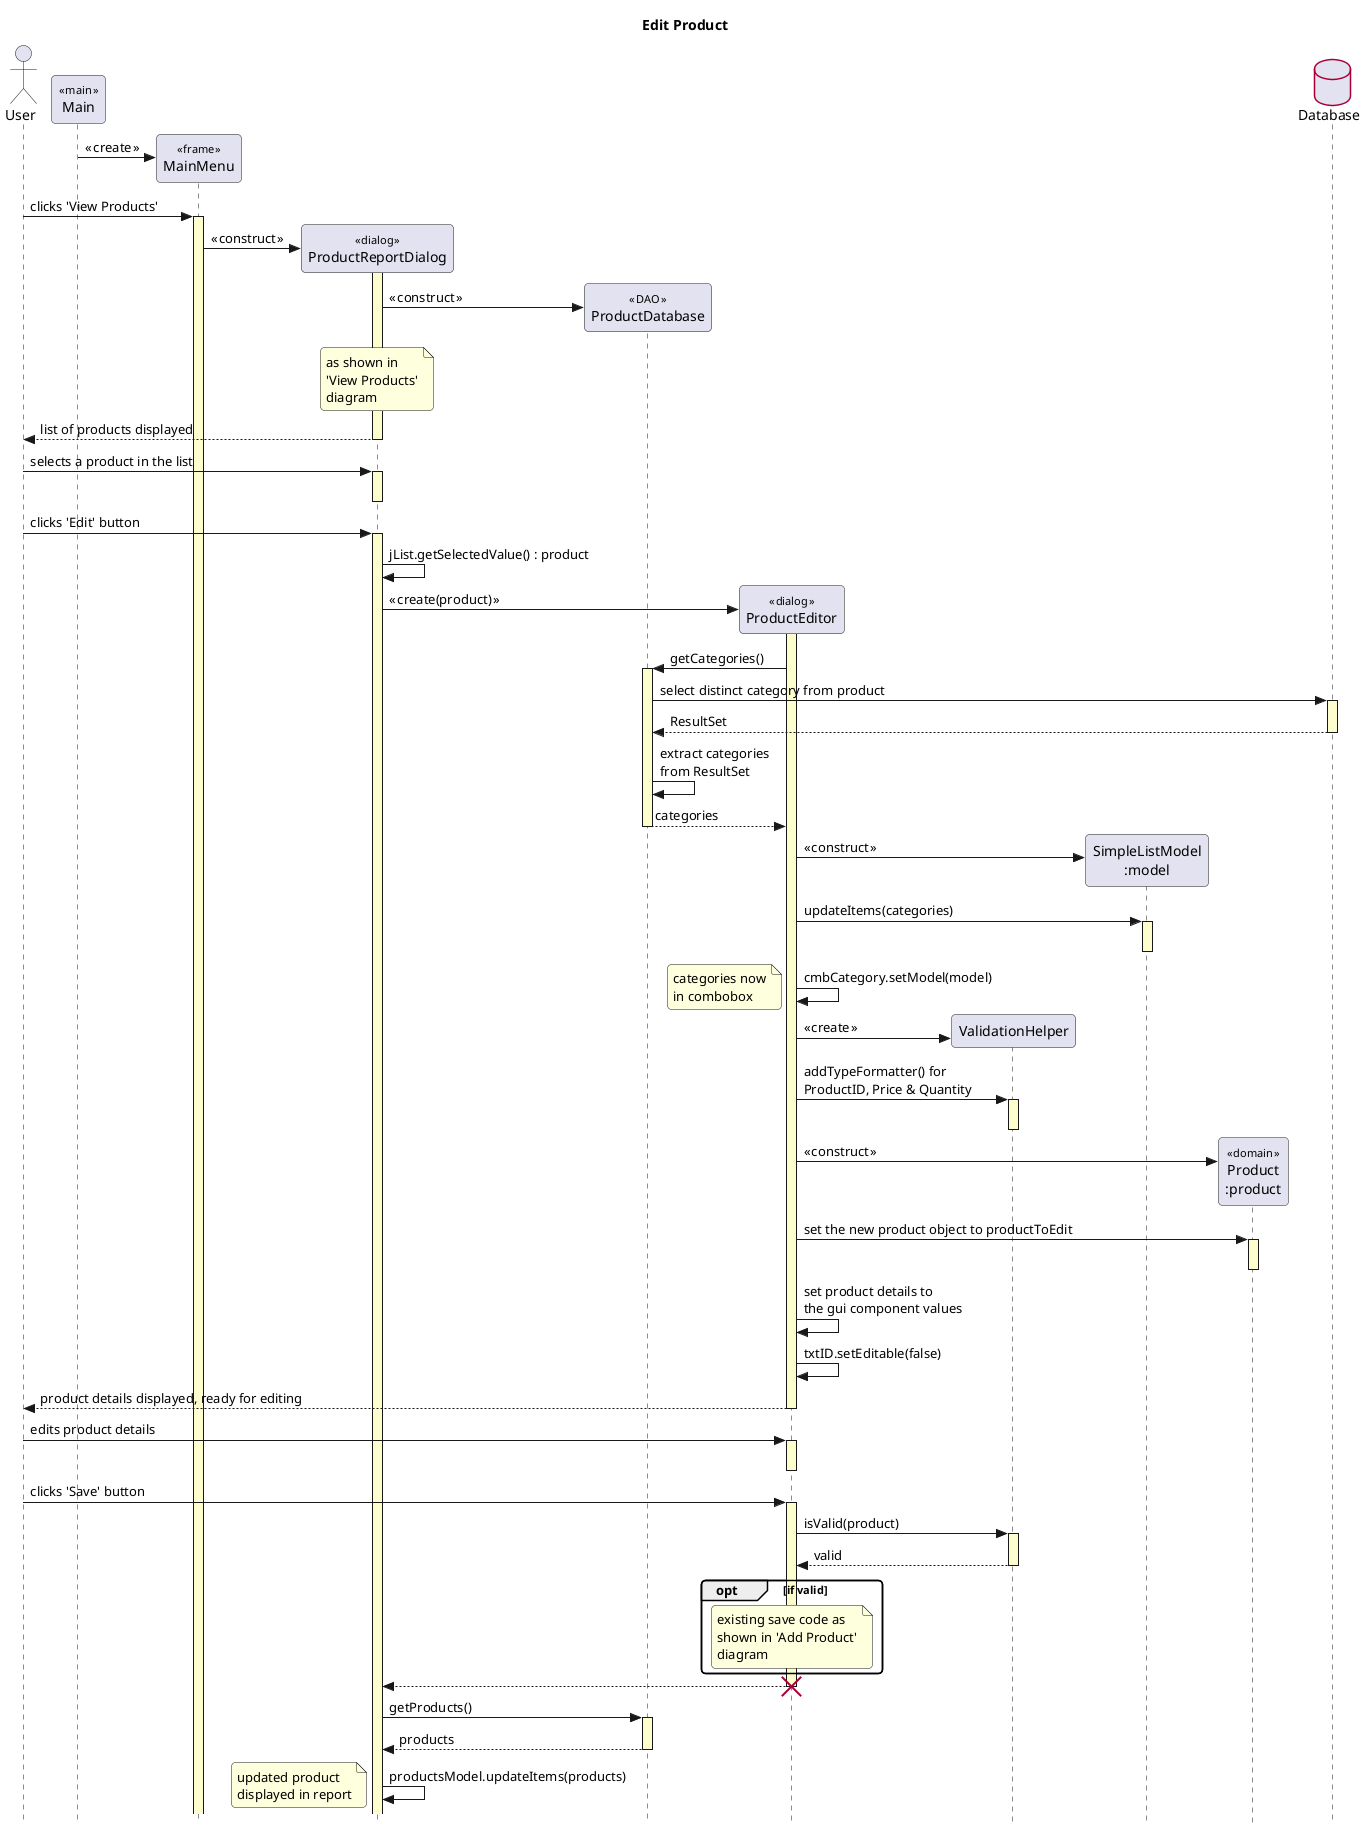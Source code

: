 @startuml

' style tweaks to make the diagram a little more readable
skinparam {
	Style strictuml
	RoundCorner 8

	Sequence {
		' make activations yellow too
		LifeLineBackgroundColor #FDFDCD

		' make stereotypes less ugly
		Stereotype {
			Font {
				Size 11
				Style plain
			}
		}
	}

	DatabaseBorderColor #A80036

}

title Edit Product

actor User as user
participant "Main" as main << main >>
participant "MainMenu" as menu << frame >>
participant "ProductReportDialog" as report << dialog >>
participant "ProductDatabase" as dao << DAO >>
participant "ProductEditor" as editor << dialog >>
participant "ValidationHelper" as validator
participant "SimpleListModel\n:model" as model
participant "Product\n:product" as product << domain >>
database "Database" as db

create menu
main -> menu : « create »

user -> menu : clicks 'View Products'
activate menu


create report
menu -> report++ : « construct »


create dao
report -> dao : « construct »


note over report: as shown in\n'View Products'\ndiagram
user <-- report : list of products displayed

deactivate report

user -> report++ : selects a product in the list
report--

user -> report : clicks 'Edit' button
activate report

report -> report : jList.getSelectedValue() : product

create editor
report -> editor++ : « create(product) »

'process to put categories in combo box
editor -> dao++ : getCategories()
dao -> db++ : select distinct category from product
return ResultSet
dao -> dao : extract categories\nfrom ResultSet
return categories

create model
editor -> model : « construct »

editor -> model++ : updateItems(categories)
model--
editor -> editor : cmbCategory.setModel(model)
note left : categories now\nin combobox


create validator
editor -> validator : « create »
editor -> validator++ :addTypeFormatter() for\nProductID, Price & Quantity
validator--

create product
editor -> product : « construct »
editor -> product++ :set the new product object to productToEdit 
product--

editor -> editor :set product details to\nthe gui component values
editor -> editor :txtID.setEditable(false)

user <-- editor : product details displayed, ready for editing
deactivate editor

user -> editor++ : edits product details
editor--

user -> editor : clicks 'Save' button
editor++
editor -> validator++ : isValid(product)
return valid
opt if valid
note over editor: existing save code as\nshown in 'Add Product'\ndiagram
end
editor --> report
editor--
destroy editor

report -> dao++ : getProducts()
return products

report -> report : productsModel.updateItems(products)

note left: updated product\ndisplayed in report

@enduml
